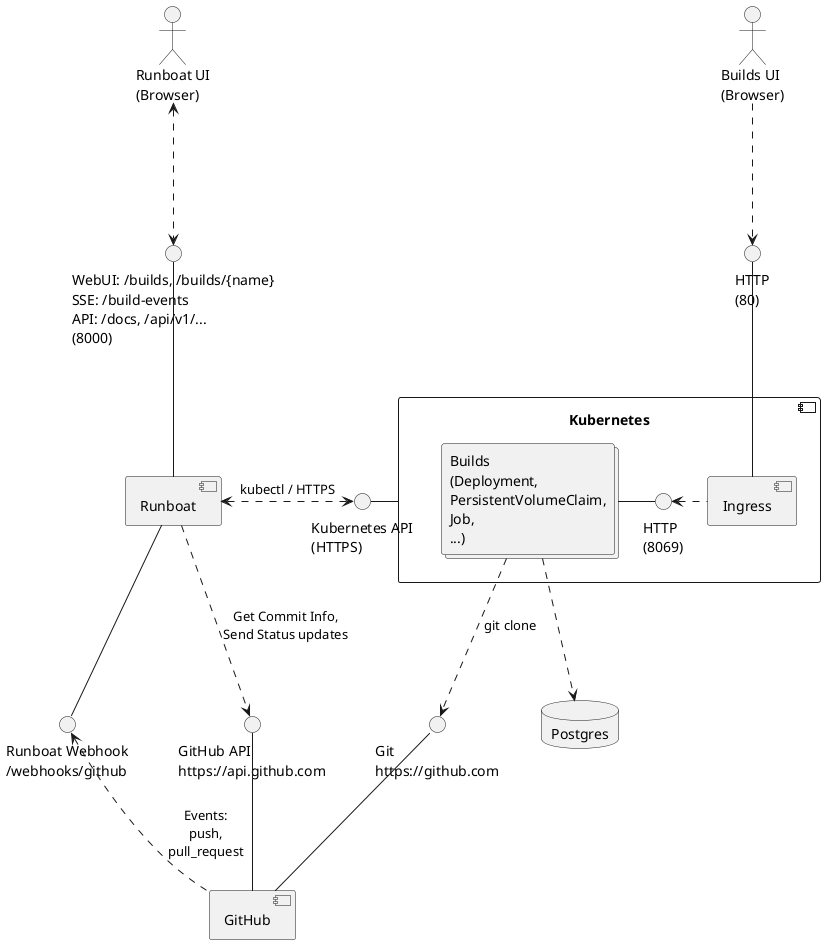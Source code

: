 @startuml deployment

actor "Runboat UI\n(Browser)" as RunboatUI

component Runboat
interface "WebUI: /builds, /builds/{name}\nSSE: /build-events\nAPI: /docs, /api/v1/...\n(8000)" as API
interface "Runboat Webhook\n/webhooks/github" as Webhook

interface "HTTP\n(80)" as IngressHTTP
actor "Builds UI\n(Browser)" as BuildsUI
component Kubernetes {
    collections "Builds\n(Deployment,\nPersistentVolumeClaim,\nJob,\n...)" as Builds
    interface "HTTP\n(8069)" as BuildsHTTP
    component Ingress
}
interface "Kubernetes API\n(HTTPS)" as K8SAPI

component GitHub
interface "GitHub API\nhttps://api.github.com" as GitHubAPI
interface "Git\nhttps://github.com" as Git

database Postgres

Runboat -- Webhook
API -- Runboat

Git -- GitHub
GitHubAPI -- GitHub
Webhook <.. GitHub : "Events:\npush,\npull_request"
Runboat ..> GitHubAPI : "Get Commit Info,\nSend Status updates"

RunboatUI <..> API

Builds - BuildsHTTP
BuildsHTTP <. Ingress
Builds ..> Git : "git clone"
Builds ..> Postgres
IngressHTTP -- Ingress
BuildsUI ..> IngressHTTP

K8SAPI - Kubernetes

Runboat <.> K8SAPI  : "kubectl / HTTPS"

@enduml
